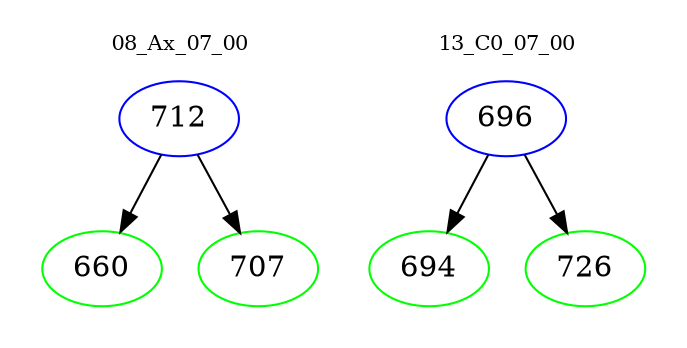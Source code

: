 digraph{
subgraph cluster_0 {
color = white
label = "08_Ax_07_00";
fontsize=10;
T0_712 [label="712", color="blue"]
T0_712 -> T0_660 [color="black"]
T0_660 [label="660", color="green"]
T0_712 -> T0_707 [color="black"]
T0_707 [label="707", color="green"]
}
subgraph cluster_1 {
color = white
label = "13_C0_07_00";
fontsize=10;
T1_696 [label="696", color="blue"]
T1_696 -> T1_694 [color="black"]
T1_694 [label="694", color="green"]
T1_696 -> T1_726 [color="black"]
T1_726 [label="726", color="green"]
}
}
